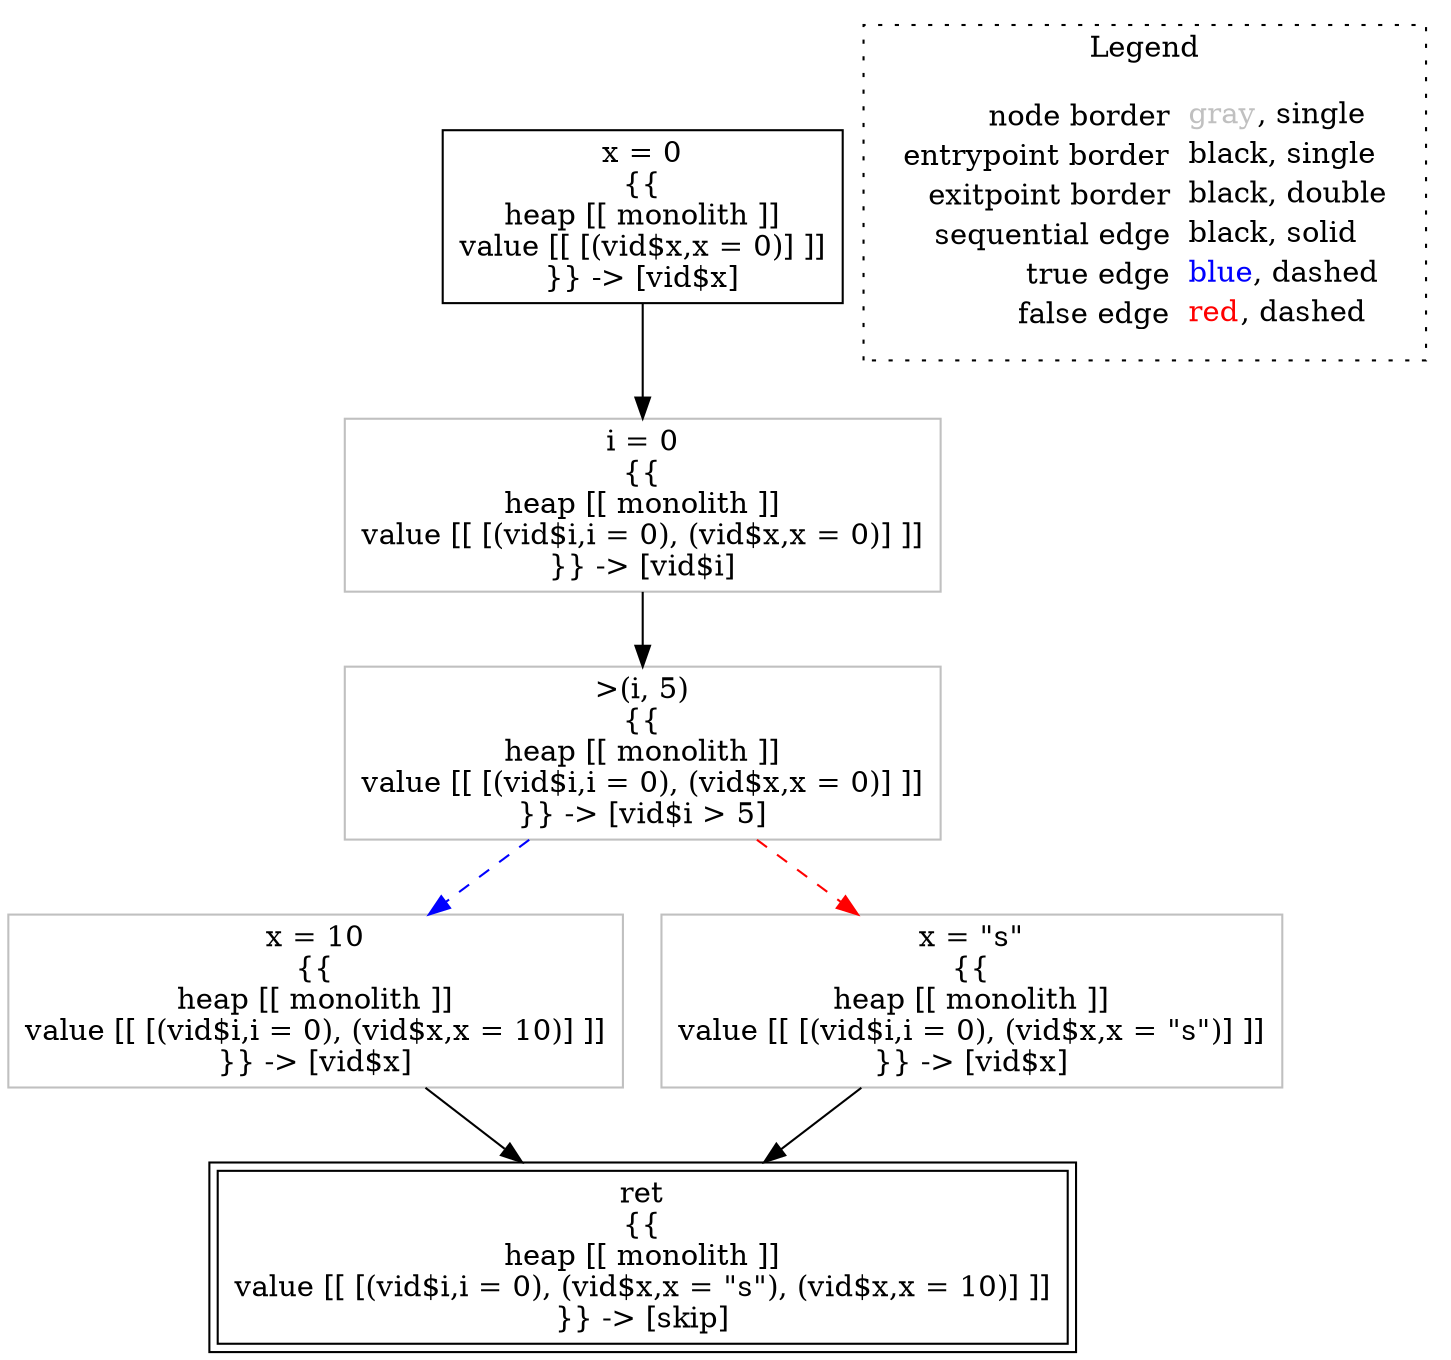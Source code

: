 digraph {
	"node0" [shape="rect",color="black",label=<x = 0<BR/>{{<BR/>heap [[ monolith ]]<BR/>value [[ [(vid$x,x = 0)] ]]<BR/>}} -&gt; [vid$x]>];
	"node1" [shape="rect",color="gray",label=<&gt;(i, 5)<BR/>{{<BR/>heap [[ monolith ]]<BR/>value [[ [(vid$i,i = 0), (vid$x,x = 0)] ]]<BR/>}} -&gt; [vid$i &gt; 5]>];
	"node2" [shape="rect",color="gray",label=<x = 10<BR/>{{<BR/>heap [[ monolith ]]<BR/>value [[ [(vid$i,i = 0), (vid$x,x = 10)] ]]<BR/>}} -&gt; [vid$x]>];
	"node3" [shape="rect",color="gray",label=<x = &quot;s&quot;<BR/>{{<BR/>heap [[ monolith ]]<BR/>value [[ [(vid$i,i = 0), (vid$x,x = &quot;s&quot;)] ]]<BR/>}} -&gt; [vid$x]>];
	"node4" [shape="rect",color="gray",label=<i = 0<BR/>{{<BR/>heap [[ monolith ]]<BR/>value [[ [(vid$i,i = 0), (vid$x,x = 0)] ]]<BR/>}} -&gt; [vid$i]>];
	"node5" [shape="rect",color="black",peripheries="2",label=<ret<BR/>{{<BR/>heap [[ monolith ]]<BR/>value [[ [(vid$i,i = 0), (vid$x,x = &quot;s&quot;), (vid$x,x = 10)] ]]<BR/>}} -&gt; [skip]>];
	"node1" -> "node2" [color="blue",style="dashed"];
	"node1" -> "node3" [color="red",style="dashed"];
	"node2" -> "node5" [color="black"];
	"node0" -> "node4" [color="black"];
	"node3" -> "node5" [color="black"];
	"node4" -> "node1" [color="black"];
subgraph cluster_legend {
	label="Legend";
	style=dotted;
	node [shape=plaintext];
	"legend" [label=<<table border="0" cellpadding="2" cellspacing="0" cellborder="0"><tr><td align="right">node border&nbsp;</td><td align="left"><font color="gray">gray</font>, single</td></tr><tr><td align="right">entrypoint border&nbsp;</td><td align="left"><font color="black">black</font>, single</td></tr><tr><td align="right">exitpoint border&nbsp;</td><td align="left"><font color="black">black</font>, double</td></tr><tr><td align="right">sequential edge&nbsp;</td><td align="left"><font color="black">black</font>, solid</td></tr><tr><td align="right">true edge&nbsp;</td><td align="left"><font color="blue">blue</font>, dashed</td></tr><tr><td align="right">false edge&nbsp;</td><td align="left"><font color="red">red</font>, dashed</td></tr></table>>];
}

}
